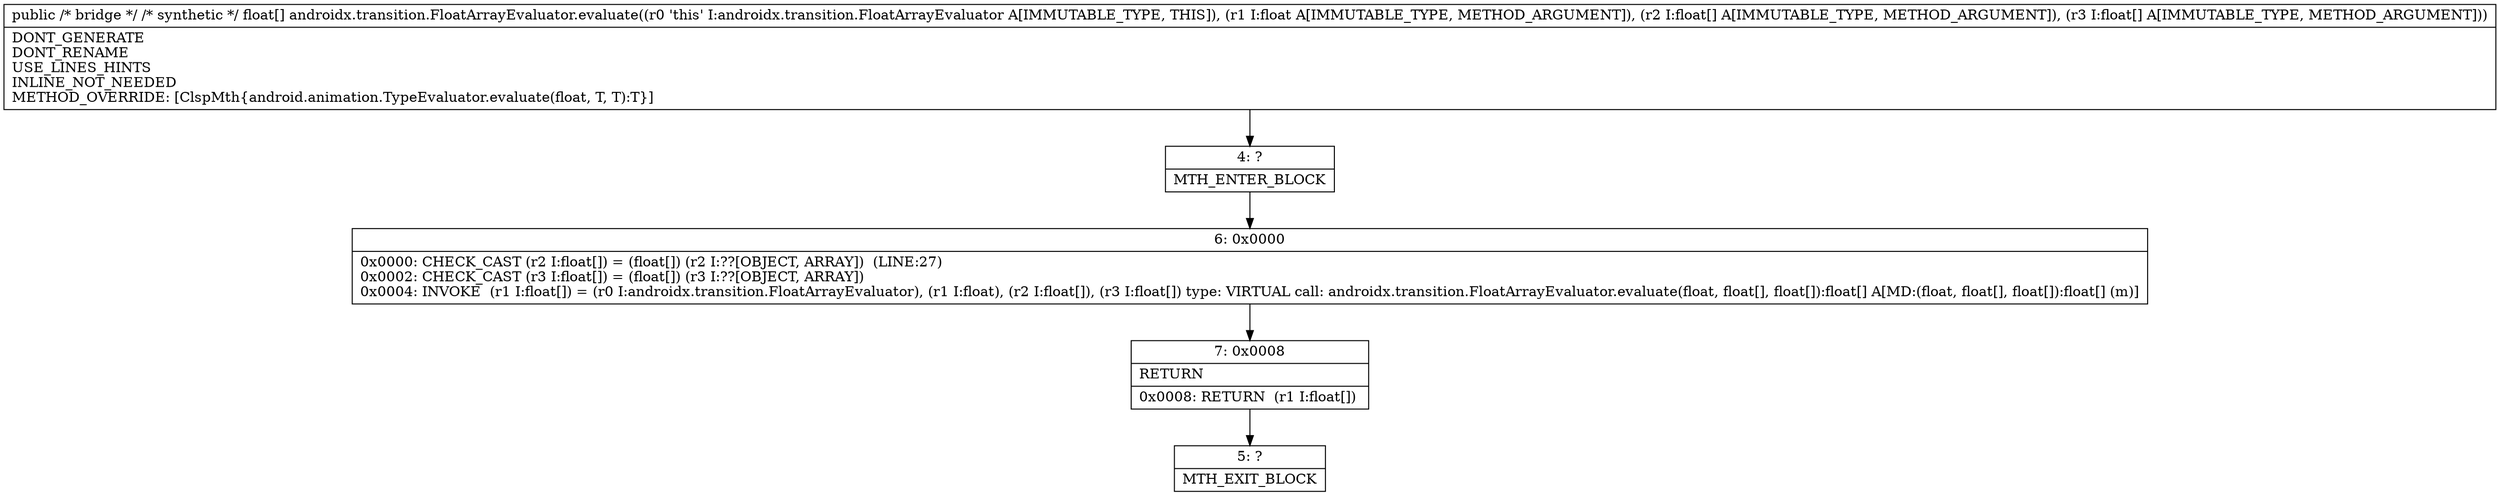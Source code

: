 digraph "CFG forandroidx.transition.FloatArrayEvaluator.evaluate(FLjava\/lang\/Object;Ljava\/lang\/Object;)Ljava\/lang\/Object;" {
Node_4 [shape=record,label="{4\:\ ?|MTH_ENTER_BLOCK\l}"];
Node_6 [shape=record,label="{6\:\ 0x0000|0x0000: CHECK_CAST (r2 I:float[]) = (float[]) (r2 I:??[OBJECT, ARRAY])  (LINE:27)\l0x0002: CHECK_CAST (r3 I:float[]) = (float[]) (r3 I:??[OBJECT, ARRAY]) \l0x0004: INVOKE  (r1 I:float[]) = (r0 I:androidx.transition.FloatArrayEvaluator), (r1 I:float), (r2 I:float[]), (r3 I:float[]) type: VIRTUAL call: androidx.transition.FloatArrayEvaluator.evaluate(float, float[], float[]):float[] A[MD:(float, float[], float[]):float[] (m)]\l}"];
Node_7 [shape=record,label="{7\:\ 0x0008|RETURN\l|0x0008: RETURN  (r1 I:float[]) \l}"];
Node_5 [shape=record,label="{5\:\ ?|MTH_EXIT_BLOCK\l}"];
MethodNode[shape=record,label="{public \/* bridge *\/ \/* synthetic *\/ float[] androidx.transition.FloatArrayEvaluator.evaluate((r0 'this' I:androidx.transition.FloatArrayEvaluator A[IMMUTABLE_TYPE, THIS]), (r1 I:float A[IMMUTABLE_TYPE, METHOD_ARGUMENT]), (r2 I:float[] A[IMMUTABLE_TYPE, METHOD_ARGUMENT]), (r3 I:float[] A[IMMUTABLE_TYPE, METHOD_ARGUMENT]))  | DONT_GENERATE\lDONT_RENAME\lUSE_LINES_HINTS\lINLINE_NOT_NEEDED\lMETHOD_OVERRIDE: [ClspMth\{android.animation.TypeEvaluator.evaluate(float, T, T):T\}]\l}"];
MethodNode -> Node_4;Node_4 -> Node_6;
Node_6 -> Node_7;
Node_7 -> Node_5;
}

